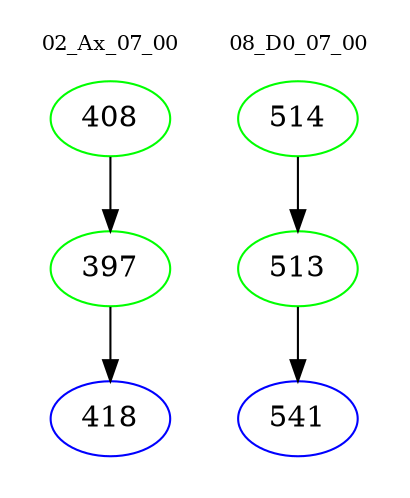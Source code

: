 digraph{
subgraph cluster_0 {
color = white
label = "02_Ax_07_00";
fontsize=10;
T0_408 [label="408", color="green"]
T0_408 -> T0_397 [color="black"]
T0_397 [label="397", color="green"]
T0_397 -> T0_418 [color="black"]
T0_418 [label="418", color="blue"]
}
subgraph cluster_1 {
color = white
label = "08_D0_07_00";
fontsize=10;
T1_514 [label="514", color="green"]
T1_514 -> T1_513 [color="black"]
T1_513 [label="513", color="green"]
T1_513 -> T1_541 [color="black"]
T1_541 [label="541", color="blue"]
}
}
